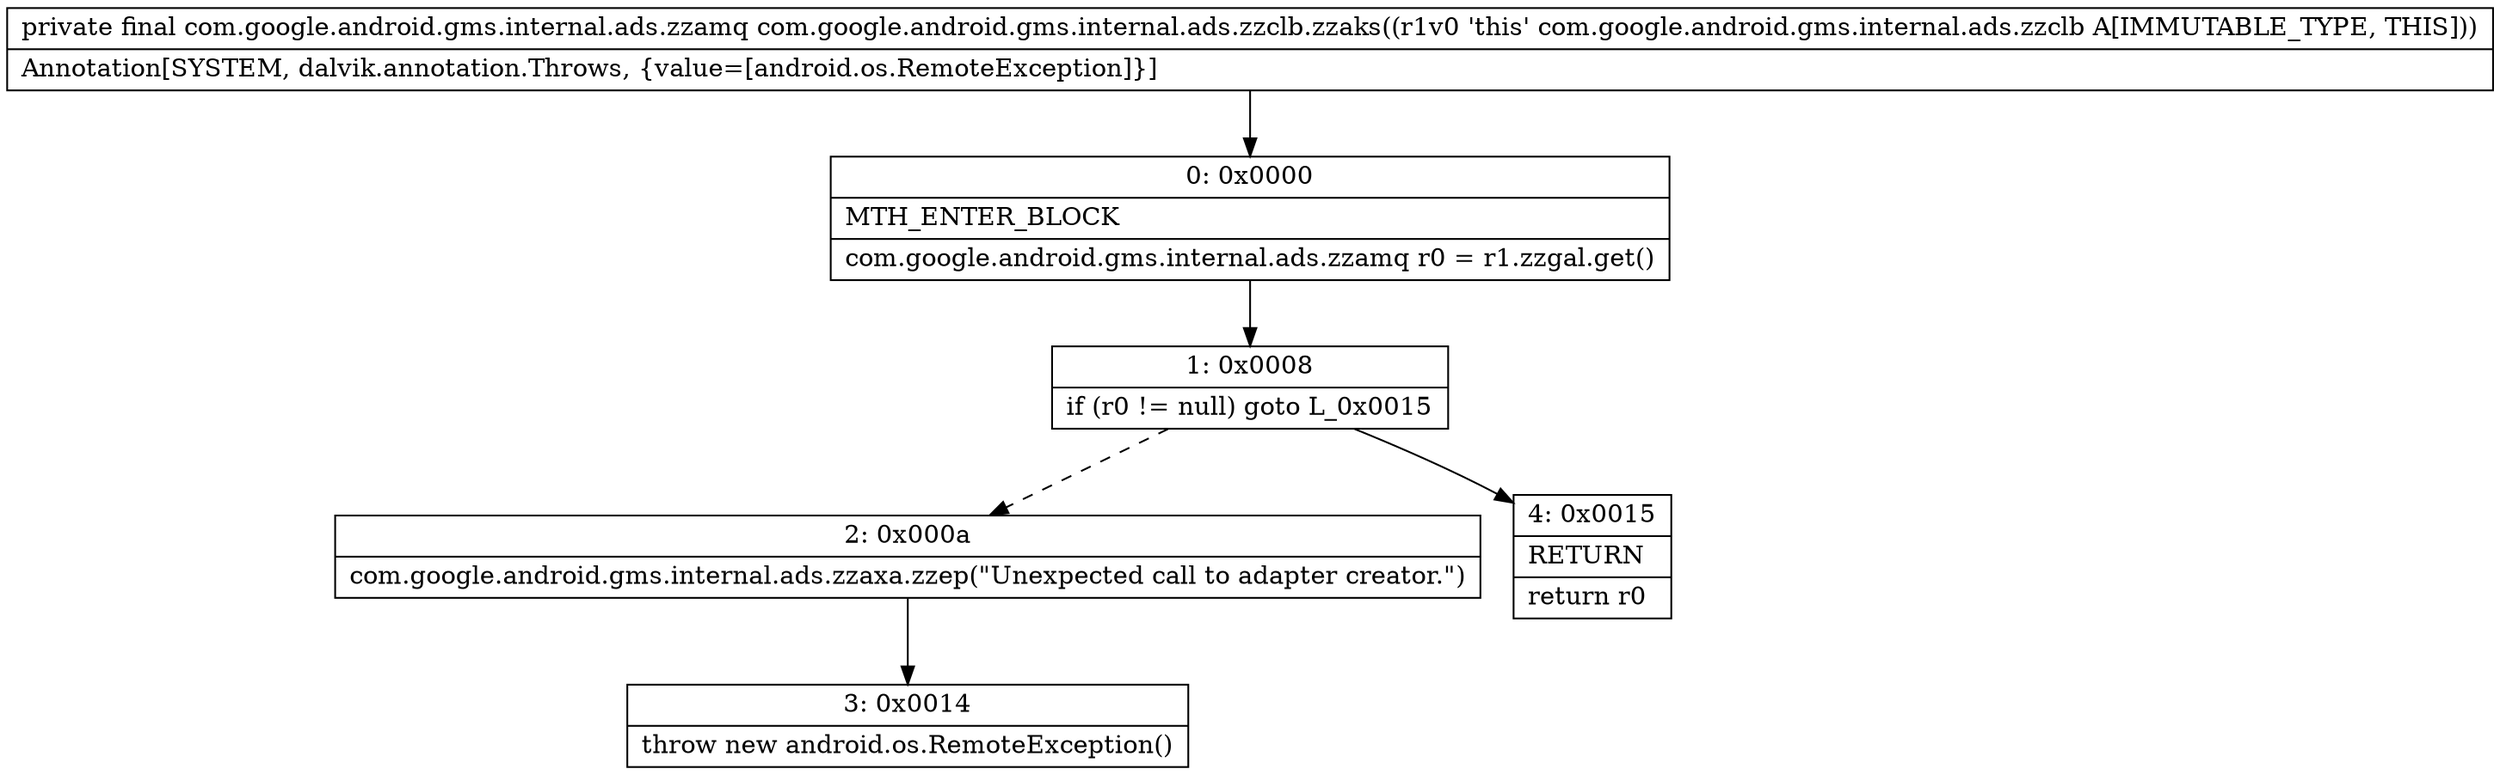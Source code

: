 digraph "CFG forcom.google.android.gms.internal.ads.zzclb.zzaks()Lcom\/google\/android\/gms\/internal\/ads\/zzamq;" {
Node_0 [shape=record,label="{0\:\ 0x0000|MTH_ENTER_BLOCK\l|com.google.android.gms.internal.ads.zzamq r0 = r1.zzgal.get()\l}"];
Node_1 [shape=record,label="{1\:\ 0x0008|if (r0 != null) goto L_0x0015\l}"];
Node_2 [shape=record,label="{2\:\ 0x000a|com.google.android.gms.internal.ads.zzaxa.zzep(\"Unexpected call to adapter creator.\")\l}"];
Node_3 [shape=record,label="{3\:\ 0x0014|throw new android.os.RemoteException()\l}"];
Node_4 [shape=record,label="{4\:\ 0x0015|RETURN\l|return r0\l}"];
MethodNode[shape=record,label="{private final com.google.android.gms.internal.ads.zzamq com.google.android.gms.internal.ads.zzclb.zzaks((r1v0 'this' com.google.android.gms.internal.ads.zzclb A[IMMUTABLE_TYPE, THIS]))  | Annotation[SYSTEM, dalvik.annotation.Throws, \{value=[android.os.RemoteException]\}]\l}"];
MethodNode -> Node_0;
Node_0 -> Node_1;
Node_1 -> Node_2[style=dashed];
Node_1 -> Node_4;
Node_2 -> Node_3;
}


